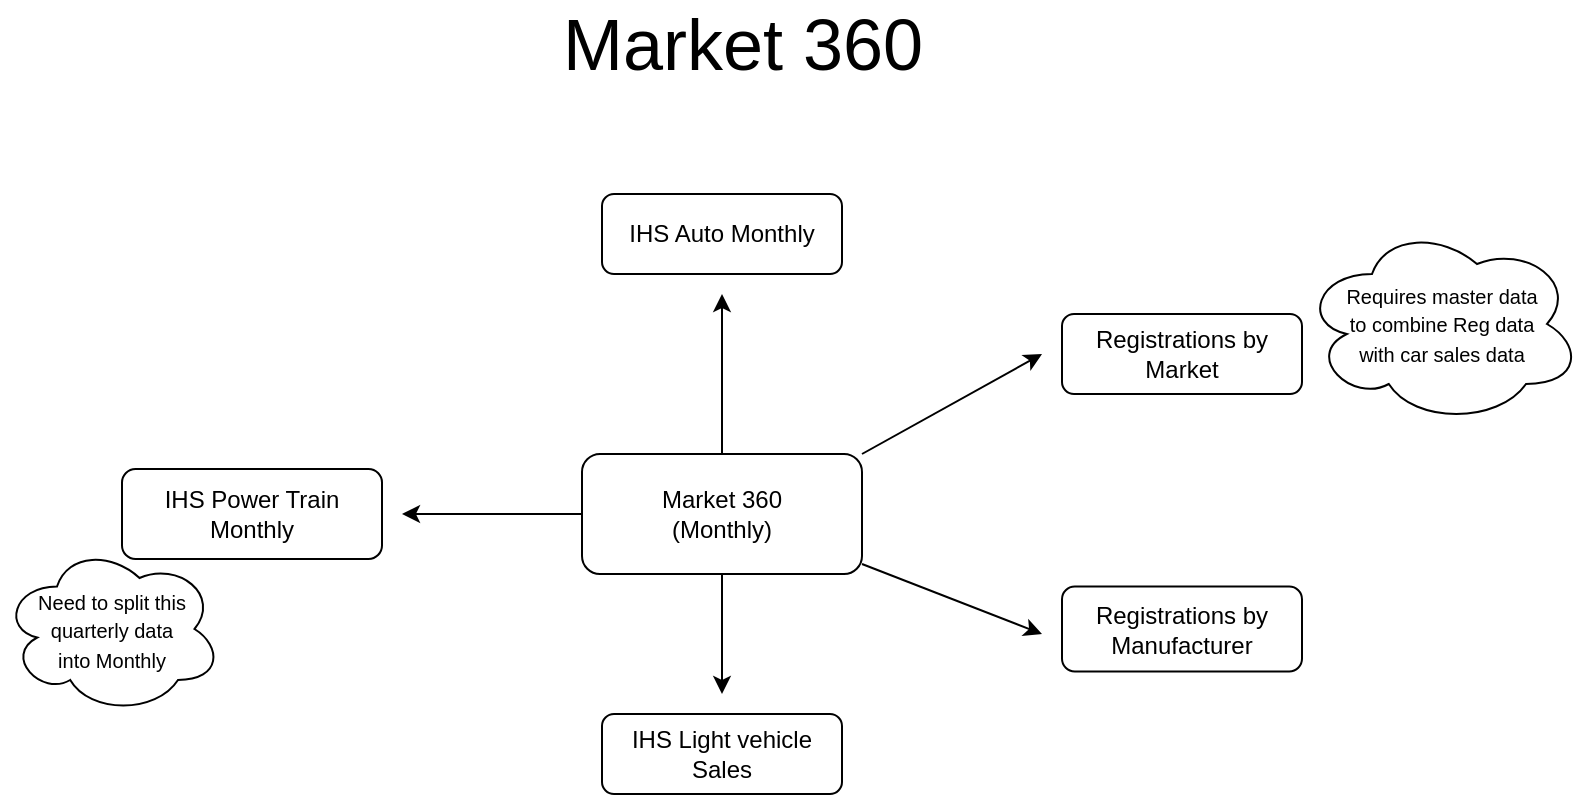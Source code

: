 <mxfile version="14.7.0" type="github">
  <diagram id="5T8ryTa-DwjFXM72H6Bw" name="Page-1">
    <mxGraphModel dx="1022" dy="478" grid="1" gridSize="10" guides="1" tooltips="1" connect="1" arrows="1" fold="1" page="1" pageScale="1" pageWidth="850" pageHeight="1100" math="0" shadow="0">
      <root>
        <mxCell id="0" />
        <mxCell id="1" parent="0" />
        <mxCell id="bdmofcA4CCK6O6f4GGw1-12" style="edgeStyle=orthogonalEdgeStyle;rounded=0;orthogonalLoop=1;jettySize=auto;html=1;" edge="1" parent="1" source="bdmofcA4CCK6O6f4GGw1-1">
          <mxGeometry relative="1" as="geometry">
            <mxPoint x="380" y="160" as="targetPoint" />
          </mxGeometry>
        </mxCell>
        <mxCell id="bdmofcA4CCK6O6f4GGw1-13" style="edgeStyle=orthogonalEdgeStyle;rounded=0;orthogonalLoop=1;jettySize=auto;html=1;" edge="1" parent="1" source="bdmofcA4CCK6O6f4GGw1-1">
          <mxGeometry relative="1" as="geometry">
            <mxPoint x="220" y="270" as="targetPoint" />
          </mxGeometry>
        </mxCell>
        <mxCell id="bdmofcA4CCK6O6f4GGw1-14" style="edgeStyle=orthogonalEdgeStyle;rounded=0;orthogonalLoop=1;jettySize=auto;html=1;" edge="1" parent="1" source="bdmofcA4CCK6O6f4GGw1-1">
          <mxGeometry relative="1" as="geometry">
            <mxPoint x="380" y="360" as="targetPoint" />
          </mxGeometry>
        </mxCell>
        <mxCell id="bdmofcA4CCK6O6f4GGw1-1" value="Market 360&lt;br&gt;(Monthly)" style="rounded=1;whiteSpace=wrap;html=1;" vertex="1" parent="1">
          <mxGeometry x="310" y="240" width="140" height="60" as="geometry" />
        </mxCell>
        <mxCell id="bdmofcA4CCK6O6f4GGw1-2" value="" style="endArrow=classic;html=1;" edge="1" parent="1">
          <mxGeometry width="50" height="50" relative="1" as="geometry">
            <mxPoint x="450" y="240" as="sourcePoint" />
            <mxPoint x="540" y="190" as="targetPoint" />
          </mxGeometry>
        </mxCell>
        <mxCell id="bdmofcA4CCK6O6f4GGw1-4" value="Registrations by Market" style="rounded=1;whiteSpace=wrap;html=1;" vertex="1" parent="1">
          <mxGeometry x="550" y="170" width="120" height="40" as="geometry" />
        </mxCell>
        <mxCell id="bdmofcA4CCK6O6f4GGw1-5" value="Registrations by Manufacturer" style="rounded=1;whiteSpace=wrap;html=1;" vertex="1" parent="1">
          <mxGeometry x="550" y="306.25" width="120" height="42.5" as="geometry" />
        </mxCell>
        <mxCell id="bdmofcA4CCK6O6f4GGw1-7" value="&lt;font style=&quot;font-size: 10px&quot;&gt;Requires master data &lt;br&gt;to combine Reg data &lt;br&gt;with car sales data&lt;/font&gt;" style="ellipse;shape=cloud;whiteSpace=wrap;html=1;" vertex="1" parent="1">
          <mxGeometry x="670" y="125" width="140" height="100" as="geometry" />
        </mxCell>
        <mxCell id="bdmofcA4CCK6O6f4GGw1-8" value="IHS Light vehicle Sales" style="rounded=1;whiteSpace=wrap;html=1;" vertex="1" parent="1">
          <mxGeometry x="320" y="370" width="120" height="40" as="geometry" />
        </mxCell>
        <mxCell id="bdmofcA4CCK6O6f4GGw1-9" value="IHS Power Train Monthly" style="rounded=1;whiteSpace=wrap;html=1;" vertex="1" parent="1">
          <mxGeometry x="80" y="247.5" width="130" height="45" as="geometry" />
        </mxCell>
        <mxCell id="bdmofcA4CCK6O6f4GGw1-10" value="IHS Auto Monthly" style="rounded=1;whiteSpace=wrap;html=1;" vertex="1" parent="1">
          <mxGeometry x="320" y="110" width="120" height="40" as="geometry" />
        </mxCell>
        <mxCell id="bdmofcA4CCK6O6f4GGw1-15" value="" style="endArrow=classic;html=1;" edge="1" parent="1">
          <mxGeometry width="50" height="50" relative="1" as="geometry">
            <mxPoint x="450" y="295" as="sourcePoint" />
            <mxPoint x="540" y="330" as="targetPoint" />
          </mxGeometry>
        </mxCell>
        <mxCell id="bdmofcA4CCK6O6f4GGw1-16" value="&lt;span style=&quot;font-size: 10px&quot;&gt;Need to split this &lt;br&gt;quarterly data &lt;br&gt;into Monthly&lt;/span&gt;" style="ellipse;shape=cloud;whiteSpace=wrap;html=1;" vertex="1" parent="1">
          <mxGeometry x="20" y="285" width="110" height="85" as="geometry" />
        </mxCell>
        <mxCell id="bdmofcA4CCK6O6f4GGw1-19" value="&lt;font style=&quot;font-size: 36px&quot;&gt;Market 360&lt;/font&gt;" style="text;html=1;align=center;verticalAlign=middle;resizable=0;points=[];autosize=1;strokeColor=none;" vertex="1" parent="1">
          <mxGeometry x="290" y="20" width="200" height="30" as="geometry" />
        </mxCell>
      </root>
    </mxGraphModel>
  </diagram>
</mxfile>
